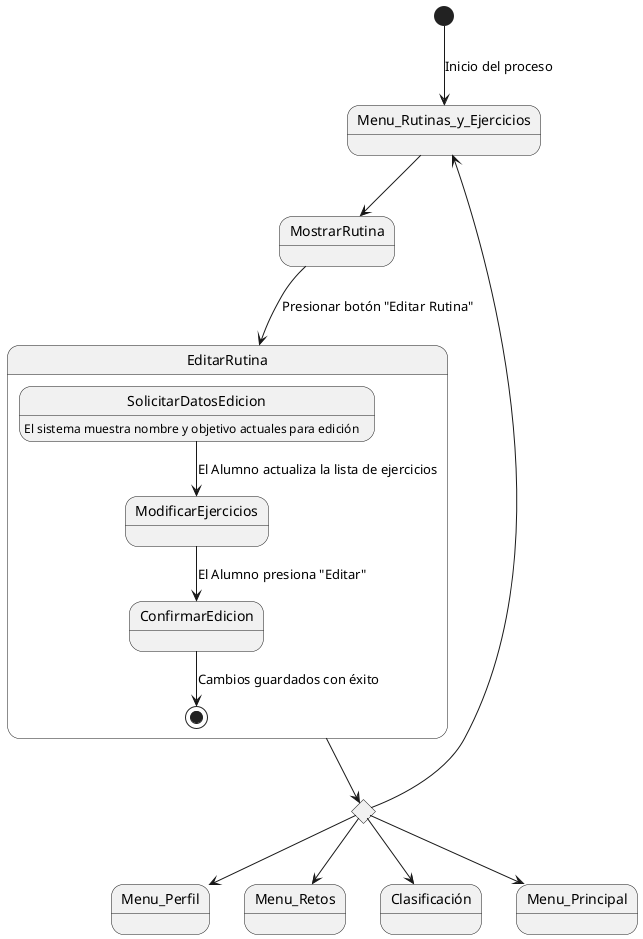 @startuml
[*] --> Menu_Rutinas_y_Ejercicios : Inicio del proceso
state rombo <<choice>>
rombo --> Menu_Perfil
rombo --> Menu_Retos
rombo --> Clasificación
rombo --> Menu_Rutinas_y_Ejercicios
rombo --> Menu_Principal

Menu_Rutinas_y_Ejercicios --> MostrarRutina
MostrarRutina --> EditarRutina : Presionar botón "Editar Rutina"
EditarRutina --> rombo

state EditarRutina {
  SolicitarDatosEdicion : El sistema muestra nombre y objetivo actuales para edición
  SolicitarDatosEdicion --> ModificarEjercicios : El Alumno actualiza la lista de ejercicios
  ModificarEjercicios --> ConfirmarEdicion : El Alumno presiona "Editar"
  ConfirmarEdicion --> [*] : Cambios guardados con éxito
}
@enduml
